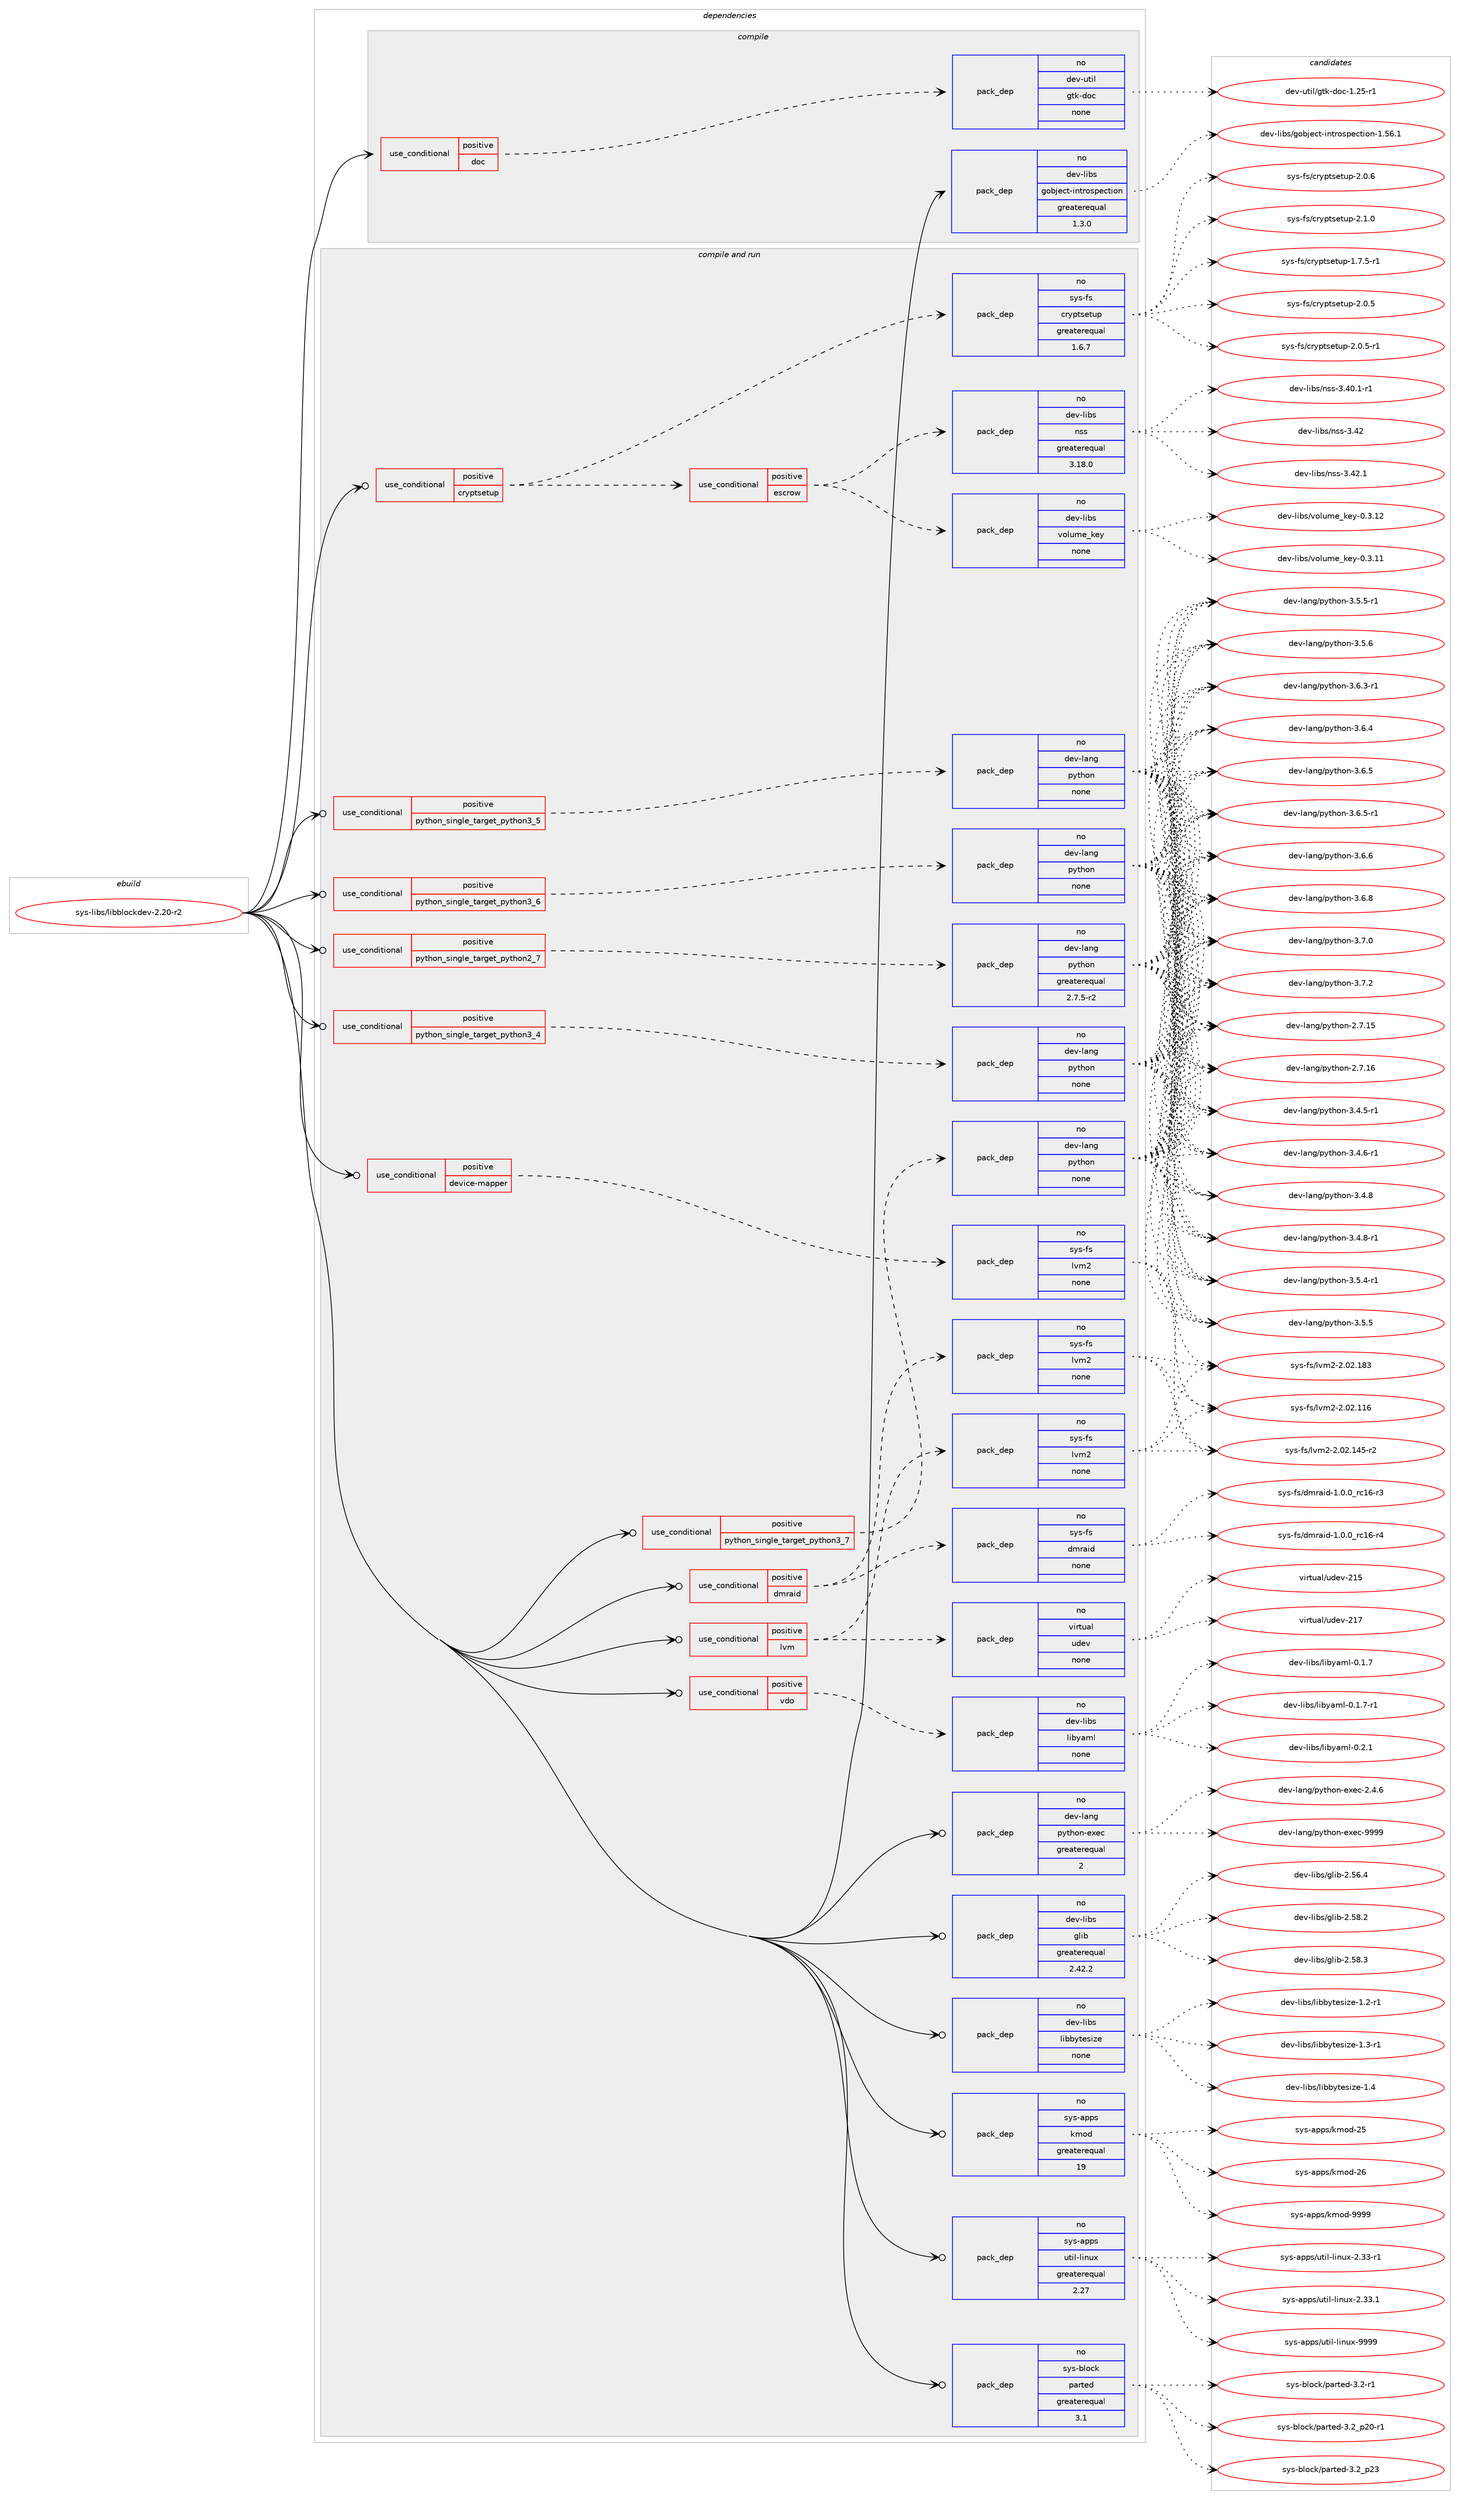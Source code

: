 digraph prolog {

# *************
# Graph options
# *************

newrank=true;
concentrate=true;
compound=true;
graph [rankdir=LR,fontname=Helvetica,fontsize=10,ranksep=1.5];#, ranksep=2.5, nodesep=0.2];
edge  [arrowhead=vee];
node  [fontname=Helvetica,fontsize=10];

# **********
# The ebuild
# **********

subgraph cluster_leftcol {
color=gray;
rank=same;
label=<<i>ebuild</i>>;
id [label="sys-libs/libblockdev-2.20-r2", color=red, width=4, href="../sys-libs/libblockdev-2.20-r2.svg"];
}

# ****************
# The dependencies
# ****************

subgraph cluster_midcol {
color=gray;
label=<<i>dependencies</i>>;
subgraph cluster_compile {
fillcolor="#eeeeee";
style=filled;
label=<<i>compile</i>>;
subgraph cond461824 {
dependency1737819 [label=<<TABLE BORDER="0" CELLBORDER="1" CELLSPACING="0" CELLPADDING="4"><TR><TD ROWSPAN="3" CELLPADDING="10">use_conditional</TD></TR><TR><TD>positive</TD></TR><TR><TD>doc</TD></TR></TABLE>>, shape=none, color=red];
subgraph pack1247381 {
dependency1737820 [label=<<TABLE BORDER="0" CELLBORDER="1" CELLSPACING="0" CELLPADDING="4" WIDTH="220"><TR><TD ROWSPAN="6" CELLPADDING="30">pack_dep</TD></TR><TR><TD WIDTH="110">no</TD></TR><TR><TD>dev-util</TD></TR><TR><TD>gtk-doc</TD></TR><TR><TD>none</TD></TR><TR><TD></TD></TR></TABLE>>, shape=none, color=blue];
}
dependency1737819:e -> dependency1737820:w [weight=20,style="dashed",arrowhead="vee"];
}
id:e -> dependency1737819:w [weight=20,style="solid",arrowhead="vee"];
subgraph pack1247382 {
dependency1737821 [label=<<TABLE BORDER="0" CELLBORDER="1" CELLSPACING="0" CELLPADDING="4" WIDTH="220"><TR><TD ROWSPAN="6" CELLPADDING="30">pack_dep</TD></TR><TR><TD WIDTH="110">no</TD></TR><TR><TD>dev-libs</TD></TR><TR><TD>gobject-introspection</TD></TR><TR><TD>greaterequal</TD></TR><TR><TD>1.3.0</TD></TR></TABLE>>, shape=none, color=blue];
}
id:e -> dependency1737821:w [weight=20,style="solid",arrowhead="vee"];
}
subgraph cluster_compileandrun {
fillcolor="#eeeeee";
style=filled;
label=<<i>compile and run</i>>;
subgraph cond461825 {
dependency1737822 [label=<<TABLE BORDER="0" CELLBORDER="1" CELLSPACING="0" CELLPADDING="4"><TR><TD ROWSPAN="3" CELLPADDING="10">use_conditional</TD></TR><TR><TD>positive</TD></TR><TR><TD>cryptsetup</TD></TR></TABLE>>, shape=none, color=red];
subgraph cond461826 {
dependency1737823 [label=<<TABLE BORDER="0" CELLBORDER="1" CELLSPACING="0" CELLPADDING="4"><TR><TD ROWSPAN="3" CELLPADDING="10">use_conditional</TD></TR><TR><TD>positive</TD></TR><TR><TD>escrow</TD></TR></TABLE>>, shape=none, color=red];
subgraph pack1247383 {
dependency1737824 [label=<<TABLE BORDER="0" CELLBORDER="1" CELLSPACING="0" CELLPADDING="4" WIDTH="220"><TR><TD ROWSPAN="6" CELLPADDING="30">pack_dep</TD></TR><TR><TD WIDTH="110">no</TD></TR><TR><TD>dev-libs</TD></TR><TR><TD>nss</TD></TR><TR><TD>greaterequal</TD></TR><TR><TD>3.18.0</TD></TR></TABLE>>, shape=none, color=blue];
}
dependency1737823:e -> dependency1737824:w [weight=20,style="dashed",arrowhead="vee"];
subgraph pack1247384 {
dependency1737825 [label=<<TABLE BORDER="0" CELLBORDER="1" CELLSPACING="0" CELLPADDING="4" WIDTH="220"><TR><TD ROWSPAN="6" CELLPADDING="30">pack_dep</TD></TR><TR><TD WIDTH="110">no</TD></TR><TR><TD>dev-libs</TD></TR><TR><TD>volume_key</TD></TR><TR><TD>none</TD></TR><TR><TD></TD></TR></TABLE>>, shape=none, color=blue];
}
dependency1737823:e -> dependency1737825:w [weight=20,style="dashed",arrowhead="vee"];
}
dependency1737822:e -> dependency1737823:w [weight=20,style="dashed",arrowhead="vee"];
subgraph pack1247385 {
dependency1737826 [label=<<TABLE BORDER="0" CELLBORDER="1" CELLSPACING="0" CELLPADDING="4" WIDTH="220"><TR><TD ROWSPAN="6" CELLPADDING="30">pack_dep</TD></TR><TR><TD WIDTH="110">no</TD></TR><TR><TD>sys-fs</TD></TR><TR><TD>cryptsetup</TD></TR><TR><TD>greaterequal</TD></TR><TR><TD>1.6.7</TD></TR></TABLE>>, shape=none, color=blue];
}
dependency1737822:e -> dependency1737826:w [weight=20,style="dashed",arrowhead="vee"];
}
id:e -> dependency1737822:w [weight=20,style="solid",arrowhead="odotvee"];
subgraph cond461827 {
dependency1737827 [label=<<TABLE BORDER="0" CELLBORDER="1" CELLSPACING="0" CELLPADDING="4"><TR><TD ROWSPAN="3" CELLPADDING="10">use_conditional</TD></TR><TR><TD>positive</TD></TR><TR><TD>device-mapper</TD></TR></TABLE>>, shape=none, color=red];
subgraph pack1247386 {
dependency1737828 [label=<<TABLE BORDER="0" CELLBORDER="1" CELLSPACING="0" CELLPADDING="4" WIDTH="220"><TR><TD ROWSPAN="6" CELLPADDING="30">pack_dep</TD></TR><TR><TD WIDTH="110">no</TD></TR><TR><TD>sys-fs</TD></TR><TR><TD>lvm2</TD></TR><TR><TD>none</TD></TR><TR><TD></TD></TR></TABLE>>, shape=none, color=blue];
}
dependency1737827:e -> dependency1737828:w [weight=20,style="dashed",arrowhead="vee"];
}
id:e -> dependency1737827:w [weight=20,style="solid",arrowhead="odotvee"];
subgraph cond461828 {
dependency1737829 [label=<<TABLE BORDER="0" CELLBORDER="1" CELLSPACING="0" CELLPADDING="4"><TR><TD ROWSPAN="3" CELLPADDING="10">use_conditional</TD></TR><TR><TD>positive</TD></TR><TR><TD>dmraid</TD></TR></TABLE>>, shape=none, color=red];
subgraph pack1247387 {
dependency1737830 [label=<<TABLE BORDER="0" CELLBORDER="1" CELLSPACING="0" CELLPADDING="4" WIDTH="220"><TR><TD ROWSPAN="6" CELLPADDING="30">pack_dep</TD></TR><TR><TD WIDTH="110">no</TD></TR><TR><TD>sys-fs</TD></TR><TR><TD>dmraid</TD></TR><TR><TD>none</TD></TR><TR><TD></TD></TR></TABLE>>, shape=none, color=blue];
}
dependency1737829:e -> dependency1737830:w [weight=20,style="dashed",arrowhead="vee"];
subgraph pack1247388 {
dependency1737831 [label=<<TABLE BORDER="0" CELLBORDER="1" CELLSPACING="0" CELLPADDING="4" WIDTH="220"><TR><TD ROWSPAN="6" CELLPADDING="30">pack_dep</TD></TR><TR><TD WIDTH="110">no</TD></TR><TR><TD>sys-fs</TD></TR><TR><TD>lvm2</TD></TR><TR><TD>none</TD></TR><TR><TD></TD></TR></TABLE>>, shape=none, color=blue];
}
dependency1737829:e -> dependency1737831:w [weight=20,style="dashed",arrowhead="vee"];
}
id:e -> dependency1737829:w [weight=20,style="solid",arrowhead="odotvee"];
subgraph cond461829 {
dependency1737832 [label=<<TABLE BORDER="0" CELLBORDER="1" CELLSPACING="0" CELLPADDING="4"><TR><TD ROWSPAN="3" CELLPADDING="10">use_conditional</TD></TR><TR><TD>positive</TD></TR><TR><TD>lvm</TD></TR></TABLE>>, shape=none, color=red];
subgraph pack1247389 {
dependency1737833 [label=<<TABLE BORDER="0" CELLBORDER="1" CELLSPACING="0" CELLPADDING="4" WIDTH="220"><TR><TD ROWSPAN="6" CELLPADDING="30">pack_dep</TD></TR><TR><TD WIDTH="110">no</TD></TR><TR><TD>sys-fs</TD></TR><TR><TD>lvm2</TD></TR><TR><TD>none</TD></TR><TR><TD></TD></TR></TABLE>>, shape=none, color=blue];
}
dependency1737832:e -> dependency1737833:w [weight=20,style="dashed",arrowhead="vee"];
subgraph pack1247390 {
dependency1737834 [label=<<TABLE BORDER="0" CELLBORDER="1" CELLSPACING="0" CELLPADDING="4" WIDTH="220"><TR><TD ROWSPAN="6" CELLPADDING="30">pack_dep</TD></TR><TR><TD WIDTH="110">no</TD></TR><TR><TD>virtual</TD></TR><TR><TD>udev</TD></TR><TR><TD>none</TD></TR><TR><TD></TD></TR></TABLE>>, shape=none, color=blue];
}
dependency1737832:e -> dependency1737834:w [weight=20,style="dashed",arrowhead="vee"];
}
id:e -> dependency1737832:w [weight=20,style="solid",arrowhead="odotvee"];
subgraph cond461830 {
dependency1737835 [label=<<TABLE BORDER="0" CELLBORDER="1" CELLSPACING="0" CELLPADDING="4"><TR><TD ROWSPAN="3" CELLPADDING="10">use_conditional</TD></TR><TR><TD>positive</TD></TR><TR><TD>python_single_target_python2_7</TD></TR></TABLE>>, shape=none, color=red];
subgraph pack1247391 {
dependency1737836 [label=<<TABLE BORDER="0" CELLBORDER="1" CELLSPACING="0" CELLPADDING="4" WIDTH="220"><TR><TD ROWSPAN="6" CELLPADDING="30">pack_dep</TD></TR><TR><TD WIDTH="110">no</TD></TR><TR><TD>dev-lang</TD></TR><TR><TD>python</TD></TR><TR><TD>greaterequal</TD></TR><TR><TD>2.7.5-r2</TD></TR></TABLE>>, shape=none, color=blue];
}
dependency1737835:e -> dependency1737836:w [weight=20,style="dashed",arrowhead="vee"];
}
id:e -> dependency1737835:w [weight=20,style="solid",arrowhead="odotvee"];
subgraph cond461831 {
dependency1737837 [label=<<TABLE BORDER="0" CELLBORDER="1" CELLSPACING="0" CELLPADDING="4"><TR><TD ROWSPAN="3" CELLPADDING="10">use_conditional</TD></TR><TR><TD>positive</TD></TR><TR><TD>python_single_target_python3_4</TD></TR></TABLE>>, shape=none, color=red];
subgraph pack1247392 {
dependency1737838 [label=<<TABLE BORDER="0" CELLBORDER="1" CELLSPACING="0" CELLPADDING="4" WIDTH="220"><TR><TD ROWSPAN="6" CELLPADDING="30">pack_dep</TD></TR><TR><TD WIDTH="110">no</TD></TR><TR><TD>dev-lang</TD></TR><TR><TD>python</TD></TR><TR><TD>none</TD></TR><TR><TD></TD></TR></TABLE>>, shape=none, color=blue];
}
dependency1737837:e -> dependency1737838:w [weight=20,style="dashed",arrowhead="vee"];
}
id:e -> dependency1737837:w [weight=20,style="solid",arrowhead="odotvee"];
subgraph cond461832 {
dependency1737839 [label=<<TABLE BORDER="0" CELLBORDER="1" CELLSPACING="0" CELLPADDING="4"><TR><TD ROWSPAN="3" CELLPADDING="10">use_conditional</TD></TR><TR><TD>positive</TD></TR><TR><TD>python_single_target_python3_5</TD></TR></TABLE>>, shape=none, color=red];
subgraph pack1247393 {
dependency1737840 [label=<<TABLE BORDER="0" CELLBORDER="1" CELLSPACING="0" CELLPADDING="4" WIDTH="220"><TR><TD ROWSPAN="6" CELLPADDING="30">pack_dep</TD></TR><TR><TD WIDTH="110">no</TD></TR><TR><TD>dev-lang</TD></TR><TR><TD>python</TD></TR><TR><TD>none</TD></TR><TR><TD></TD></TR></TABLE>>, shape=none, color=blue];
}
dependency1737839:e -> dependency1737840:w [weight=20,style="dashed",arrowhead="vee"];
}
id:e -> dependency1737839:w [weight=20,style="solid",arrowhead="odotvee"];
subgraph cond461833 {
dependency1737841 [label=<<TABLE BORDER="0" CELLBORDER="1" CELLSPACING="0" CELLPADDING="4"><TR><TD ROWSPAN="3" CELLPADDING="10">use_conditional</TD></TR><TR><TD>positive</TD></TR><TR><TD>python_single_target_python3_6</TD></TR></TABLE>>, shape=none, color=red];
subgraph pack1247394 {
dependency1737842 [label=<<TABLE BORDER="0" CELLBORDER="1" CELLSPACING="0" CELLPADDING="4" WIDTH="220"><TR><TD ROWSPAN="6" CELLPADDING="30">pack_dep</TD></TR><TR><TD WIDTH="110">no</TD></TR><TR><TD>dev-lang</TD></TR><TR><TD>python</TD></TR><TR><TD>none</TD></TR><TR><TD></TD></TR></TABLE>>, shape=none, color=blue];
}
dependency1737841:e -> dependency1737842:w [weight=20,style="dashed",arrowhead="vee"];
}
id:e -> dependency1737841:w [weight=20,style="solid",arrowhead="odotvee"];
subgraph cond461834 {
dependency1737843 [label=<<TABLE BORDER="0" CELLBORDER="1" CELLSPACING="0" CELLPADDING="4"><TR><TD ROWSPAN="3" CELLPADDING="10">use_conditional</TD></TR><TR><TD>positive</TD></TR><TR><TD>python_single_target_python3_7</TD></TR></TABLE>>, shape=none, color=red];
subgraph pack1247395 {
dependency1737844 [label=<<TABLE BORDER="0" CELLBORDER="1" CELLSPACING="0" CELLPADDING="4" WIDTH="220"><TR><TD ROWSPAN="6" CELLPADDING="30">pack_dep</TD></TR><TR><TD WIDTH="110">no</TD></TR><TR><TD>dev-lang</TD></TR><TR><TD>python</TD></TR><TR><TD>none</TD></TR><TR><TD></TD></TR></TABLE>>, shape=none, color=blue];
}
dependency1737843:e -> dependency1737844:w [weight=20,style="dashed",arrowhead="vee"];
}
id:e -> dependency1737843:w [weight=20,style="solid",arrowhead="odotvee"];
subgraph cond461835 {
dependency1737845 [label=<<TABLE BORDER="0" CELLBORDER="1" CELLSPACING="0" CELLPADDING="4"><TR><TD ROWSPAN="3" CELLPADDING="10">use_conditional</TD></TR><TR><TD>positive</TD></TR><TR><TD>vdo</TD></TR></TABLE>>, shape=none, color=red];
subgraph pack1247396 {
dependency1737846 [label=<<TABLE BORDER="0" CELLBORDER="1" CELLSPACING="0" CELLPADDING="4" WIDTH="220"><TR><TD ROWSPAN="6" CELLPADDING="30">pack_dep</TD></TR><TR><TD WIDTH="110">no</TD></TR><TR><TD>dev-libs</TD></TR><TR><TD>libyaml</TD></TR><TR><TD>none</TD></TR><TR><TD></TD></TR></TABLE>>, shape=none, color=blue];
}
dependency1737845:e -> dependency1737846:w [weight=20,style="dashed",arrowhead="vee"];
}
id:e -> dependency1737845:w [weight=20,style="solid",arrowhead="odotvee"];
subgraph pack1247397 {
dependency1737847 [label=<<TABLE BORDER="0" CELLBORDER="1" CELLSPACING="0" CELLPADDING="4" WIDTH="220"><TR><TD ROWSPAN="6" CELLPADDING="30">pack_dep</TD></TR><TR><TD WIDTH="110">no</TD></TR><TR><TD>dev-lang</TD></TR><TR><TD>python-exec</TD></TR><TR><TD>greaterequal</TD></TR><TR><TD>2</TD></TR></TABLE>>, shape=none, color=blue];
}
id:e -> dependency1737847:w [weight=20,style="solid",arrowhead="odotvee"];
subgraph pack1247398 {
dependency1737848 [label=<<TABLE BORDER="0" CELLBORDER="1" CELLSPACING="0" CELLPADDING="4" WIDTH="220"><TR><TD ROWSPAN="6" CELLPADDING="30">pack_dep</TD></TR><TR><TD WIDTH="110">no</TD></TR><TR><TD>dev-libs</TD></TR><TR><TD>glib</TD></TR><TR><TD>greaterequal</TD></TR><TR><TD>2.42.2</TD></TR></TABLE>>, shape=none, color=blue];
}
id:e -> dependency1737848:w [weight=20,style="solid",arrowhead="odotvee"];
subgraph pack1247399 {
dependency1737849 [label=<<TABLE BORDER="0" CELLBORDER="1" CELLSPACING="0" CELLPADDING="4" WIDTH="220"><TR><TD ROWSPAN="6" CELLPADDING="30">pack_dep</TD></TR><TR><TD WIDTH="110">no</TD></TR><TR><TD>dev-libs</TD></TR><TR><TD>libbytesize</TD></TR><TR><TD>none</TD></TR><TR><TD></TD></TR></TABLE>>, shape=none, color=blue];
}
id:e -> dependency1737849:w [weight=20,style="solid",arrowhead="odotvee"];
subgraph pack1247400 {
dependency1737850 [label=<<TABLE BORDER="0" CELLBORDER="1" CELLSPACING="0" CELLPADDING="4" WIDTH="220"><TR><TD ROWSPAN="6" CELLPADDING="30">pack_dep</TD></TR><TR><TD WIDTH="110">no</TD></TR><TR><TD>sys-apps</TD></TR><TR><TD>kmod</TD></TR><TR><TD>greaterequal</TD></TR><TR><TD>19</TD></TR></TABLE>>, shape=none, color=blue];
}
id:e -> dependency1737850:w [weight=20,style="solid",arrowhead="odotvee"];
subgraph pack1247401 {
dependency1737851 [label=<<TABLE BORDER="0" CELLBORDER="1" CELLSPACING="0" CELLPADDING="4" WIDTH="220"><TR><TD ROWSPAN="6" CELLPADDING="30">pack_dep</TD></TR><TR><TD WIDTH="110">no</TD></TR><TR><TD>sys-apps</TD></TR><TR><TD>util-linux</TD></TR><TR><TD>greaterequal</TD></TR><TR><TD>2.27</TD></TR></TABLE>>, shape=none, color=blue];
}
id:e -> dependency1737851:w [weight=20,style="solid",arrowhead="odotvee"];
subgraph pack1247402 {
dependency1737852 [label=<<TABLE BORDER="0" CELLBORDER="1" CELLSPACING="0" CELLPADDING="4" WIDTH="220"><TR><TD ROWSPAN="6" CELLPADDING="30">pack_dep</TD></TR><TR><TD WIDTH="110">no</TD></TR><TR><TD>sys-block</TD></TR><TR><TD>parted</TD></TR><TR><TD>greaterequal</TD></TR><TR><TD>3.1</TD></TR></TABLE>>, shape=none, color=blue];
}
id:e -> dependency1737852:w [weight=20,style="solid",arrowhead="odotvee"];
}
subgraph cluster_run {
fillcolor="#eeeeee";
style=filled;
label=<<i>run</i>>;
}
}

# **************
# The candidates
# **************

subgraph cluster_choices {
rank=same;
color=gray;
label=<<i>candidates</i>>;

subgraph choice1247381 {
color=black;
nodesep=1;
choice1001011184511711610510847103116107451001119945494650534511449 [label="dev-util/gtk-doc-1.25-r1", color=red, width=4,href="../dev-util/gtk-doc-1.25-r1.svg"];
dependency1737820:e -> choice1001011184511711610510847103116107451001119945494650534511449:w [style=dotted,weight="100"];
}
subgraph choice1247382 {
color=black;
nodesep=1;
choice1001011184510810598115471031119810610199116451051101161141111151121019911610511111045494653544649 [label="dev-libs/gobject-introspection-1.56.1", color=red, width=4,href="../dev-libs/gobject-introspection-1.56.1.svg"];
dependency1737821:e -> choice1001011184510810598115471031119810610199116451051101161141111151121019911610511111045494653544649:w [style=dotted,weight="100"];
}
subgraph choice1247383 {
color=black;
nodesep=1;
choice100101118451081059811547110115115455146524846494511449 [label="dev-libs/nss-3.40.1-r1", color=red, width=4,href="../dev-libs/nss-3.40.1-r1.svg"];
choice1001011184510810598115471101151154551465250 [label="dev-libs/nss-3.42", color=red, width=4,href="../dev-libs/nss-3.42.svg"];
choice10010111845108105981154711011511545514652504649 [label="dev-libs/nss-3.42.1", color=red, width=4,href="../dev-libs/nss-3.42.1.svg"];
dependency1737824:e -> choice100101118451081059811547110115115455146524846494511449:w [style=dotted,weight="100"];
dependency1737824:e -> choice1001011184510810598115471101151154551465250:w [style=dotted,weight="100"];
dependency1737824:e -> choice10010111845108105981154711011511545514652504649:w [style=dotted,weight="100"];
}
subgraph choice1247384 {
color=black;
nodesep=1;
choice1001011184510810598115471181111081171091019510710112145484651464949 [label="dev-libs/volume_key-0.3.11", color=red, width=4,href="../dev-libs/volume_key-0.3.11.svg"];
choice1001011184510810598115471181111081171091019510710112145484651464950 [label="dev-libs/volume_key-0.3.12", color=red, width=4,href="../dev-libs/volume_key-0.3.12.svg"];
dependency1737825:e -> choice1001011184510810598115471181111081171091019510710112145484651464949:w [style=dotted,weight="100"];
dependency1737825:e -> choice1001011184510810598115471181111081171091019510710112145484651464950:w [style=dotted,weight="100"];
}
subgraph choice1247385 {
color=black;
nodesep=1;
choice1151211154510211547991141211121161151011161171124549465546534511449 [label="sys-fs/cryptsetup-1.7.5-r1", color=red, width=4,href="../sys-fs/cryptsetup-1.7.5-r1.svg"];
choice115121115451021154799114121112116115101116117112455046484653 [label="sys-fs/cryptsetup-2.0.5", color=red, width=4,href="../sys-fs/cryptsetup-2.0.5.svg"];
choice1151211154510211547991141211121161151011161171124550464846534511449 [label="sys-fs/cryptsetup-2.0.5-r1", color=red, width=4,href="../sys-fs/cryptsetup-2.0.5-r1.svg"];
choice115121115451021154799114121112116115101116117112455046484654 [label="sys-fs/cryptsetup-2.0.6", color=red, width=4,href="../sys-fs/cryptsetup-2.0.6.svg"];
choice115121115451021154799114121112116115101116117112455046494648 [label="sys-fs/cryptsetup-2.1.0", color=red, width=4,href="../sys-fs/cryptsetup-2.1.0.svg"];
dependency1737826:e -> choice1151211154510211547991141211121161151011161171124549465546534511449:w [style=dotted,weight="100"];
dependency1737826:e -> choice115121115451021154799114121112116115101116117112455046484653:w [style=dotted,weight="100"];
dependency1737826:e -> choice1151211154510211547991141211121161151011161171124550464846534511449:w [style=dotted,weight="100"];
dependency1737826:e -> choice115121115451021154799114121112116115101116117112455046484654:w [style=dotted,weight="100"];
dependency1737826:e -> choice115121115451021154799114121112116115101116117112455046494648:w [style=dotted,weight="100"];
}
subgraph choice1247386 {
color=black;
nodesep=1;
choice115121115451021154710811810950455046485046494954 [label="sys-fs/lvm2-2.02.116", color=red, width=4,href="../sys-fs/lvm2-2.02.116.svg"];
choice1151211154510211547108118109504550464850464952534511450 [label="sys-fs/lvm2-2.02.145-r2", color=red, width=4,href="../sys-fs/lvm2-2.02.145-r2.svg"];
choice115121115451021154710811810950455046485046495651 [label="sys-fs/lvm2-2.02.183", color=red, width=4,href="../sys-fs/lvm2-2.02.183.svg"];
dependency1737828:e -> choice115121115451021154710811810950455046485046494954:w [style=dotted,weight="100"];
dependency1737828:e -> choice1151211154510211547108118109504550464850464952534511450:w [style=dotted,weight="100"];
dependency1737828:e -> choice115121115451021154710811810950455046485046495651:w [style=dotted,weight="100"];
}
subgraph choice1247387 {
color=black;
nodesep=1;
choice115121115451021154710010911497105100454946484648951149949544511451 [label="sys-fs/dmraid-1.0.0_rc16-r3", color=red, width=4,href="../sys-fs/dmraid-1.0.0_rc16-r3.svg"];
choice115121115451021154710010911497105100454946484648951149949544511452 [label="sys-fs/dmraid-1.0.0_rc16-r4", color=red, width=4,href="../sys-fs/dmraid-1.0.0_rc16-r4.svg"];
dependency1737830:e -> choice115121115451021154710010911497105100454946484648951149949544511451:w [style=dotted,weight="100"];
dependency1737830:e -> choice115121115451021154710010911497105100454946484648951149949544511452:w [style=dotted,weight="100"];
}
subgraph choice1247388 {
color=black;
nodesep=1;
choice115121115451021154710811810950455046485046494954 [label="sys-fs/lvm2-2.02.116", color=red, width=4,href="../sys-fs/lvm2-2.02.116.svg"];
choice1151211154510211547108118109504550464850464952534511450 [label="sys-fs/lvm2-2.02.145-r2", color=red, width=4,href="../sys-fs/lvm2-2.02.145-r2.svg"];
choice115121115451021154710811810950455046485046495651 [label="sys-fs/lvm2-2.02.183", color=red, width=4,href="../sys-fs/lvm2-2.02.183.svg"];
dependency1737831:e -> choice115121115451021154710811810950455046485046494954:w [style=dotted,weight="100"];
dependency1737831:e -> choice1151211154510211547108118109504550464850464952534511450:w [style=dotted,weight="100"];
dependency1737831:e -> choice115121115451021154710811810950455046485046495651:w [style=dotted,weight="100"];
}
subgraph choice1247389 {
color=black;
nodesep=1;
choice115121115451021154710811810950455046485046494954 [label="sys-fs/lvm2-2.02.116", color=red, width=4,href="../sys-fs/lvm2-2.02.116.svg"];
choice1151211154510211547108118109504550464850464952534511450 [label="sys-fs/lvm2-2.02.145-r2", color=red, width=4,href="../sys-fs/lvm2-2.02.145-r2.svg"];
choice115121115451021154710811810950455046485046495651 [label="sys-fs/lvm2-2.02.183", color=red, width=4,href="../sys-fs/lvm2-2.02.183.svg"];
dependency1737833:e -> choice115121115451021154710811810950455046485046494954:w [style=dotted,weight="100"];
dependency1737833:e -> choice1151211154510211547108118109504550464850464952534511450:w [style=dotted,weight="100"];
dependency1737833:e -> choice115121115451021154710811810950455046485046495651:w [style=dotted,weight="100"];
}
subgraph choice1247390 {
color=black;
nodesep=1;
choice118105114116117971084711710010111845504953 [label="virtual/udev-215", color=red, width=4,href="../virtual/udev-215.svg"];
choice118105114116117971084711710010111845504955 [label="virtual/udev-217", color=red, width=4,href="../virtual/udev-217.svg"];
dependency1737834:e -> choice118105114116117971084711710010111845504953:w [style=dotted,weight="100"];
dependency1737834:e -> choice118105114116117971084711710010111845504955:w [style=dotted,weight="100"];
}
subgraph choice1247391 {
color=black;
nodesep=1;
choice10010111845108971101034711212111610411111045504655464953 [label="dev-lang/python-2.7.15", color=red, width=4,href="../dev-lang/python-2.7.15.svg"];
choice10010111845108971101034711212111610411111045504655464954 [label="dev-lang/python-2.7.16", color=red, width=4,href="../dev-lang/python-2.7.16.svg"];
choice1001011184510897110103471121211161041111104551465246534511449 [label="dev-lang/python-3.4.5-r1", color=red, width=4,href="../dev-lang/python-3.4.5-r1.svg"];
choice1001011184510897110103471121211161041111104551465246544511449 [label="dev-lang/python-3.4.6-r1", color=red, width=4,href="../dev-lang/python-3.4.6-r1.svg"];
choice100101118451089711010347112121116104111110455146524656 [label="dev-lang/python-3.4.8", color=red, width=4,href="../dev-lang/python-3.4.8.svg"];
choice1001011184510897110103471121211161041111104551465246564511449 [label="dev-lang/python-3.4.8-r1", color=red, width=4,href="../dev-lang/python-3.4.8-r1.svg"];
choice1001011184510897110103471121211161041111104551465346524511449 [label="dev-lang/python-3.5.4-r1", color=red, width=4,href="../dev-lang/python-3.5.4-r1.svg"];
choice100101118451089711010347112121116104111110455146534653 [label="dev-lang/python-3.5.5", color=red, width=4,href="../dev-lang/python-3.5.5.svg"];
choice1001011184510897110103471121211161041111104551465346534511449 [label="dev-lang/python-3.5.5-r1", color=red, width=4,href="../dev-lang/python-3.5.5-r1.svg"];
choice100101118451089711010347112121116104111110455146534654 [label="dev-lang/python-3.5.6", color=red, width=4,href="../dev-lang/python-3.5.6.svg"];
choice1001011184510897110103471121211161041111104551465446514511449 [label="dev-lang/python-3.6.3-r1", color=red, width=4,href="../dev-lang/python-3.6.3-r1.svg"];
choice100101118451089711010347112121116104111110455146544652 [label="dev-lang/python-3.6.4", color=red, width=4,href="../dev-lang/python-3.6.4.svg"];
choice100101118451089711010347112121116104111110455146544653 [label="dev-lang/python-3.6.5", color=red, width=4,href="../dev-lang/python-3.6.5.svg"];
choice1001011184510897110103471121211161041111104551465446534511449 [label="dev-lang/python-3.6.5-r1", color=red, width=4,href="../dev-lang/python-3.6.5-r1.svg"];
choice100101118451089711010347112121116104111110455146544654 [label="dev-lang/python-3.6.6", color=red, width=4,href="../dev-lang/python-3.6.6.svg"];
choice100101118451089711010347112121116104111110455146544656 [label="dev-lang/python-3.6.8", color=red, width=4,href="../dev-lang/python-3.6.8.svg"];
choice100101118451089711010347112121116104111110455146554648 [label="dev-lang/python-3.7.0", color=red, width=4,href="../dev-lang/python-3.7.0.svg"];
choice100101118451089711010347112121116104111110455146554650 [label="dev-lang/python-3.7.2", color=red, width=4,href="../dev-lang/python-3.7.2.svg"];
dependency1737836:e -> choice10010111845108971101034711212111610411111045504655464953:w [style=dotted,weight="100"];
dependency1737836:e -> choice10010111845108971101034711212111610411111045504655464954:w [style=dotted,weight="100"];
dependency1737836:e -> choice1001011184510897110103471121211161041111104551465246534511449:w [style=dotted,weight="100"];
dependency1737836:e -> choice1001011184510897110103471121211161041111104551465246544511449:w [style=dotted,weight="100"];
dependency1737836:e -> choice100101118451089711010347112121116104111110455146524656:w [style=dotted,weight="100"];
dependency1737836:e -> choice1001011184510897110103471121211161041111104551465246564511449:w [style=dotted,weight="100"];
dependency1737836:e -> choice1001011184510897110103471121211161041111104551465346524511449:w [style=dotted,weight="100"];
dependency1737836:e -> choice100101118451089711010347112121116104111110455146534653:w [style=dotted,weight="100"];
dependency1737836:e -> choice1001011184510897110103471121211161041111104551465346534511449:w [style=dotted,weight="100"];
dependency1737836:e -> choice100101118451089711010347112121116104111110455146534654:w [style=dotted,weight="100"];
dependency1737836:e -> choice1001011184510897110103471121211161041111104551465446514511449:w [style=dotted,weight="100"];
dependency1737836:e -> choice100101118451089711010347112121116104111110455146544652:w [style=dotted,weight="100"];
dependency1737836:e -> choice100101118451089711010347112121116104111110455146544653:w [style=dotted,weight="100"];
dependency1737836:e -> choice1001011184510897110103471121211161041111104551465446534511449:w [style=dotted,weight="100"];
dependency1737836:e -> choice100101118451089711010347112121116104111110455146544654:w [style=dotted,weight="100"];
dependency1737836:e -> choice100101118451089711010347112121116104111110455146544656:w [style=dotted,weight="100"];
dependency1737836:e -> choice100101118451089711010347112121116104111110455146554648:w [style=dotted,weight="100"];
dependency1737836:e -> choice100101118451089711010347112121116104111110455146554650:w [style=dotted,weight="100"];
}
subgraph choice1247392 {
color=black;
nodesep=1;
choice10010111845108971101034711212111610411111045504655464953 [label="dev-lang/python-2.7.15", color=red, width=4,href="../dev-lang/python-2.7.15.svg"];
choice10010111845108971101034711212111610411111045504655464954 [label="dev-lang/python-2.7.16", color=red, width=4,href="../dev-lang/python-2.7.16.svg"];
choice1001011184510897110103471121211161041111104551465246534511449 [label="dev-lang/python-3.4.5-r1", color=red, width=4,href="../dev-lang/python-3.4.5-r1.svg"];
choice1001011184510897110103471121211161041111104551465246544511449 [label="dev-lang/python-3.4.6-r1", color=red, width=4,href="../dev-lang/python-3.4.6-r1.svg"];
choice100101118451089711010347112121116104111110455146524656 [label="dev-lang/python-3.4.8", color=red, width=4,href="../dev-lang/python-3.4.8.svg"];
choice1001011184510897110103471121211161041111104551465246564511449 [label="dev-lang/python-3.4.8-r1", color=red, width=4,href="../dev-lang/python-3.4.8-r1.svg"];
choice1001011184510897110103471121211161041111104551465346524511449 [label="dev-lang/python-3.5.4-r1", color=red, width=4,href="../dev-lang/python-3.5.4-r1.svg"];
choice100101118451089711010347112121116104111110455146534653 [label="dev-lang/python-3.5.5", color=red, width=4,href="../dev-lang/python-3.5.5.svg"];
choice1001011184510897110103471121211161041111104551465346534511449 [label="dev-lang/python-3.5.5-r1", color=red, width=4,href="../dev-lang/python-3.5.5-r1.svg"];
choice100101118451089711010347112121116104111110455146534654 [label="dev-lang/python-3.5.6", color=red, width=4,href="../dev-lang/python-3.5.6.svg"];
choice1001011184510897110103471121211161041111104551465446514511449 [label="dev-lang/python-3.6.3-r1", color=red, width=4,href="../dev-lang/python-3.6.3-r1.svg"];
choice100101118451089711010347112121116104111110455146544652 [label="dev-lang/python-3.6.4", color=red, width=4,href="../dev-lang/python-3.6.4.svg"];
choice100101118451089711010347112121116104111110455146544653 [label="dev-lang/python-3.6.5", color=red, width=4,href="../dev-lang/python-3.6.5.svg"];
choice1001011184510897110103471121211161041111104551465446534511449 [label="dev-lang/python-3.6.5-r1", color=red, width=4,href="../dev-lang/python-3.6.5-r1.svg"];
choice100101118451089711010347112121116104111110455146544654 [label="dev-lang/python-3.6.6", color=red, width=4,href="../dev-lang/python-3.6.6.svg"];
choice100101118451089711010347112121116104111110455146544656 [label="dev-lang/python-3.6.8", color=red, width=4,href="../dev-lang/python-3.6.8.svg"];
choice100101118451089711010347112121116104111110455146554648 [label="dev-lang/python-3.7.0", color=red, width=4,href="../dev-lang/python-3.7.0.svg"];
choice100101118451089711010347112121116104111110455146554650 [label="dev-lang/python-3.7.2", color=red, width=4,href="../dev-lang/python-3.7.2.svg"];
dependency1737838:e -> choice10010111845108971101034711212111610411111045504655464953:w [style=dotted,weight="100"];
dependency1737838:e -> choice10010111845108971101034711212111610411111045504655464954:w [style=dotted,weight="100"];
dependency1737838:e -> choice1001011184510897110103471121211161041111104551465246534511449:w [style=dotted,weight="100"];
dependency1737838:e -> choice1001011184510897110103471121211161041111104551465246544511449:w [style=dotted,weight="100"];
dependency1737838:e -> choice100101118451089711010347112121116104111110455146524656:w [style=dotted,weight="100"];
dependency1737838:e -> choice1001011184510897110103471121211161041111104551465246564511449:w [style=dotted,weight="100"];
dependency1737838:e -> choice1001011184510897110103471121211161041111104551465346524511449:w [style=dotted,weight="100"];
dependency1737838:e -> choice100101118451089711010347112121116104111110455146534653:w [style=dotted,weight="100"];
dependency1737838:e -> choice1001011184510897110103471121211161041111104551465346534511449:w [style=dotted,weight="100"];
dependency1737838:e -> choice100101118451089711010347112121116104111110455146534654:w [style=dotted,weight="100"];
dependency1737838:e -> choice1001011184510897110103471121211161041111104551465446514511449:w [style=dotted,weight="100"];
dependency1737838:e -> choice100101118451089711010347112121116104111110455146544652:w [style=dotted,weight="100"];
dependency1737838:e -> choice100101118451089711010347112121116104111110455146544653:w [style=dotted,weight="100"];
dependency1737838:e -> choice1001011184510897110103471121211161041111104551465446534511449:w [style=dotted,weight="100"];
dependency1737838:e -> choice100101118451089711010347112121116104111110455146544654:w [style=dotted,weight="100"];
dependency1737838:e -> choice100101118451089711010347112121116104111110455146544656:w [style=dotted,weight="100"];
dependency1737838:e -> choice100101118451089711010347112121116104111110455146554648:w [style=dotted,weight="100"];
dependency1737838:e -> choice100101118451089711010347112121116104111110455146554650:w [style=dotted,weight="100"];
}
subgraph choice1247393 {
color=black;
nodesep=1;
choice10010111845108971101034711212111610411111045504655464953 [label="dev-lang/python-2.7.15", color=red, width=4,href="../dev-lang/python-2.7.15.svg"];
choice10010111845108971101034711212111610411111045504655464954 [label="dev-lang/python-2.7.16", color=red, width=4,href="../dev-lang/python-2.7.16.svg"];
choice1001011184510897110103471121211161041111104551465246534511449 [label="dev-lang/python-3.4.5-r1", color=red, width=4,href="../dev-lang/python-3.4.5-r1.svg"];
choice1001011184510897110103471121211161041111104551465246544511449 [label="dev-lang/python-3.4.6-r1", color=red, width=4,href="../dev-lang/python-3.4.6-r1.svg"];
choice100101118451089711010347112121116104111110455146524656 [label="dev-lang/python-3.4.8", color=red, width=4,href="../dev-lang/python-3.4.8.svg"];
choice1001011184510897110103471121211161041111104551465246564511449 [label="dev-lang/python-3.4.8-r1", color=red, width=4,href="../dev-lang/python-3.4.8-r1.svg"];
choice1001011184510897110103471121211161041111104551465346524511449 [label="dev-lang/python-3.5.4-r1", color=red, width=4,href="../dev-lang/python-3.5.4-r1.svg"];
choice100101118451089711010347112121116104111110455146534653 [label="dev-lang/python-3.5.5", color=red, width=4,href="../dev-lang/python-3.5.5.svg"];
choice1001011184510897110103471121211161041111104551465346534511449 [label="dev-lang/python-3.5.5-r1", color=red, width=4,href="../dev-lang/python-3.5.5-r1.svg"];
choice100101118451089711010347112121116104111110455146534654 [label="dev-lang/python-3.5.6", color=red, width=4,href="../dev-lang/python-3.5.6.svg"];
choice1001011184510897110103471121211161041111104551465446514511449 [label="dev-lang/python-3.6.3-r1", color=red, width=4,href="../dev-lang/python-3.6.3-r1.svg"];
choice100101118451089711010347112121116104111110455146544652 [label="dev-lang/python-3.6.4", color=red, width=4,href="../dev-lang/python-3.6.4.svg"];
choice100101118451089711010347112121116104111110455146544653 [label="dev-lang/python-3.6.5", color=red, width=4,href="../dev-lang/python-3.6.5.svg"];
choice1001011184510897110103471121211161041111104551465446534511449 [label="dev-lang/python-3.6.5-r1", color=red, width=4,href="../dev-lang/python-3.6.5-r1.svg"];
choice100101118451089711010347112121116104111110455146544654 [label="dev-lang/python-3.6.6", color=red, width=4,href="../dev-lang/python-3.6.6.svg"];
choice100101118451089711010347112121116104111110455146544656 [label="dev-lang/python-3.6.8", color=red, width=4,href="../dev-lang/python-3.6.8.svg"];
choice100101118451089711010347112121116104111110455146554648 [label="dev-lang/python-3.7.0", color=red, width=4,href="../dev-lang/python-3.7.0.svg"];
choice100101118451089711010347112121116104111110455146554650 [label="dev-lang/python-3.7.2", color=red, width=4,href="../dev-lang/python-3.7.2.svg"];
dependency1737840:e -> choice10010111845108971101034711212111610411111045504655464953:w [style=dotted,weight="100"];
dependency1737840:e -> choice10010111845108971101034711212111610411111045504655464954:w [style=dotted,weight="100"];
dependency1737840:e -> choice1001011184510897110103471121211161041111104551465246534511449:w [style=dotted,weight="100"];
dependency1737840:e -> choice1001011184510897110103471121211161041111104551465246544511449:w [style=dotted,weight="100"];
dependency1737840:e -> choice100101118451089711010347112121116104111110455146524656:w [style=dotted,weight="100"];
dependency1737840:e -> choice1001011184510897110103471121211161041111104551465246564511449:w [style=dotted,weight="100"];
dependency1737840:e -> choice1001011184510897110103471121211161041111104551465346524511449:w [style=dotted,weight="100"];
dependency1737840:e -> choice100101118451089711010347112121116104111110455146534653:w [style=dotted,weight="100"];
dependency1737840:e -> choice1001011184510897110103471121211161041111104551465346534511449:w [style=dotted,weight="100"];
dependency1737840:e -> choice100101118451089711010347112121116104111110455146534654:w [style=dotted,weight="100"];
dependency1737840:e -> choice1001011184510897110103471121211161041111104551465446514511449:w [style=dotted,weight="100"];
dependency1737840:e -> choice100101118451089711010347112121116104111110455146544652:w [style=dotted,weight="100"];
dependency1737840:e -> choice100101118451089711010347112121116104111110455146544653:w [style=dotted,weight="100"];
dependency1737840:e -> choice1001011184510897110103471121211161041111104551465446534511449:w [style=dotted,weight="100"];
dependency1737840:e -> choice100101118451089711010347112121116104111110455146544654:w [style=dotted,weight="100"];
dependency1737840:e -> choice100101118451089711010347112121116104111110455146544656:w [style=dotted,weight="100"];
dependency1737840:e -> choice100101118451089711010347112121116104111110455146554648:w [style=dotted,weight="100"];
dependency1737840:e -> choice100101118451089711010347112121116104111110455146554650:w [style=dotted,weight="100"];
}
subgraph choice1247394 {
color=black;
nodesep=1;
choice10010111845108971101034711212111610411111045504655464953 [label="dev-lang/python-2.7.15", color=red, width=4,href="../dev-lang/python-2.7.15.svg"];
choice10010111845108971101034711212111610411111045504655464954 [label="dev-lang/python-2.7.16", color=red, width=4,href="../dev-lang/python-2.7.16.svg"];
choice1001011184510897110103471121211161041111104551465246534511449 [label="dev-lang/python-3.4.5-r1", color=red, width=4,href="../dev-lang/python-3.4.5-r1.svg"];
choice1001011184510897110103471121211161041111104551465246544511449 [label="dev-lang/python-3.4.6-r1", color=red, width=4,href="../dev-lang/python-3.4.6-r1.svg"];
choice100101118451089711010347112121116104111110455146524656 [label="dev-lang/python-3.4.8", color=red, width=4,href="../dev-lang/python-3.4.8.svg"];
choice1001011184510897110103471121211161041111104551465246564511449 [label="dev-lang/python-3.4.8-r1", color=red, width=4,href="../dev-lang/python-3.4.8-r1.svg"];
choice1001011184510897110103471121211161041111104551465346524511449 [label="dev-lang/python-3.5.4-r1", color=red, width=4,href="../dev-lang/python-3.5.4-r1.svg"];
choice100101118451089711010347112121116104111110455146534653 [label="dev-lang/python-3.5.5", color=red, width=4,href="../dev-lang/python-3.5.5.svg"];
choice1001011184510897110103471121211161041111104551465346534511449 [label="dev-lang/python-3.5.5-r1", color=red, width=4,href="../dev-lang/python-3.5.5-r1.svg"];
choice100101118451089711010347112121116104111110455146534654 [label="dev-lang/python-3.5.6", color=red, width=4,href="../dev-lang/python-3.5.6.svg"];
choice1001011184510897110103471121211161041111104551465446514511449 [label="dev-lang/python-3.6.3-r1", color=red, width=4,href="../dev-lang/python-3.6.3-r1.svg"];
choice100101118451089711010347112121116104111110455146544652 [label="dev-lang/python-3.6.4", color=red, width=4,href="../dev-lang/python-3.6.4.svg"];
choice100101118451089711010347112121116104111110455146544653 [label="dev-lang/python-3.6.5", color=red, width=4,href="../dev-lang/python-3.6.5.svg"];
choice1001011184510897110103471121211161041111104551465446534511449 [label="dev-lang/python-3.6.5-r1", color=red, width=4,href="../dev-lang/python-3.6.5-r1.svg"];
choice100101118451089711010347112121116104111110455146544654 [label="dev-lang/python-3.6.6", color=red, width=4,href="../dev-lang/python-3.6.6.svg"];
choice100101118451089711010347112121116104111110455146544656 [label="dev-lang/python-3.6.8", color=red, width=4,href="../dev-lang/python-3.6.8.svg"];
choice100101118451089711010347112121116104111110455146554648 [label="dev-lang/python-3.7.0", color=red, width=4,href="../dev-lang/python-3.7.0.svg"];
choice100101118451089711010347112121116104111110455146554650 [label="dev-lang/python-3.7.2", color=red, width=4,href="../dev-lang/python-3.7.2.svg"];
dependency1737842:e -> choice10010111845108971101034711212111610411111045504655464953:w [style=dotted,weight="100"];
dependency1737842:e -> choice10010111845108971101034711212111610411111045504655464954:w [style=dotted,weight="100"];
dependency1737842:e -> choice1001011184510897110103471121211161041111104551465246534511449:w [style=dotted,weight="100"];
dependency1737842:e -> choice1001011184510897110103471121211161041111104551465246544511449:w [style=dotted,weight="100"];
dependency1737842:e -> choice100101118451089711010347112121116104111110455146524656:w [style=dotted,weight="100"];
dependency1737842:e -> choice1001011184510897110103471121211161041111104551465246564511449:w [style=dotted,weight="100"];
dependency1737842:e -> choice1001011184510897110103471121211161041111104551465346524511449:w [style=dotted,weight="100"];
dependency1737842:e -> choice100101118451089711010347112121116104111110455146534653:w [style=dotted,weight="100"];
dependency1737842:e -> choice1001011184510897110103471121211161041111104551465346534511449:w [style=dotted,weight="100"];
dependency1737842:e -> choice100101118451089711010347112121116104111110455146534654:w [style=dotted,weight="100"];
dependency1737842:e -> choice1001011184510897110103471121211161041111104551465446514511449:w [style=dotted,weight="100"];
dependency1737842:e -> choice100101118451089711010347112121116104111110455146544652:w [style=dotted,weight="100"];
dependency1737842:e -> choice100101118451089711010347112121116104111110455146544653:w [style=dotted,weight="100"];
dependency1737842:e -> choice1001011184510897110103471121211161041111104551465446534511449:w [style=dotted,weight="100"];
dependency1737842:e -> choice100101118451089711010347112121116104111110455146544654:w [style=dotted,weight="100"];
dependency1737842:e -> choice100101118451089711010347112121116104111110455146544656:w [style=dotted,weight="100"];
dependency1737842:e -> choice100101118451089711010347112121116104111110455146554648:w [style=dotted,weight="100"];
dependency1737842:e -> choice100101118451089711010347112121116104111110455146554650:w [style=dotted,weight="100"];
}
subgraph choice1247395 {
color=black;
nodesep=1;
choice10010111845108971101034711212111610411111045504655464953 [label="dev-lang/python-2.7.15", color=red, width=4,href="../dev-lang/python-2.7.15.svg"];
choice10010111845108971101034711212111610411111045504655464954 [label="dev-lang/python-2.7.16", color=red, width=4,href="../dev-lang/python-2.7.16.svg"];
choice1001011184510897110103471121211161041111104551465246534511449 [label="dev-lang/python-3.4.5-r1", color=red, width=4,href="../dev-lang/python-3.4.5-r1.svg"];
choice1001011184510897110103471121211161041111104551465246544511449 [label="dev-lang/python-3.4.6-r1", color=red, width=4,href="../dev-lang/python-3.4.6-r1.svg"];
choice100101118451089711010347112121116104111110455146524656 [label="dev-lang/python-3.4.8", color=red, width=4,href="../dev-lang/python-3.4.8.svg"];
choice1001011184510897110103471121211161041111104551465246564511449 [label="dev-lang/python-3.4.8-r1", color=red, width=4,href="../dev-lang/python-3.4.8-r1.svg"];
choice1001011184510897110103471121211161041111104551465346524511449 [label="dev-lang/python-3.5.4-r1", color=red, width=4,href="../dev-lang/python-3.5.4-r1.svg"];
choice100101118451089711010347112121116104111110455146534653 [label="dev-lang/python-3.5.5", color=red, width=4,href="../dev-lang/python-3.5.5.svg"];
choice1001011184510897110103471121211161041111104551465346534511449 [label="dev-lang/python-3.5.5-r1", color=red, width=4,href="../dev-lang/python-3.5.5-r1.svg"];
choice100101118451089711010347112121116104111110455146534654 [label="dev-lang/python-3.5.6", color=red, width=4,href="../dev-lang/python-3.5.6.svg"];
choice1001011184510897110103471121211161041111104551465446514511449 [label="dev-lang/python-3.6.3-r1", color=red, width=4,href="../dev-lang/python-3.6.3-r1.svg"];
choice100101118451089711010347112121116104111110455146544652 [label="dev-lang/python-3.6.4", color=red, width=4,href="../dev-lang/python-3.6.4.svg"];
choice100101118451089711010347112121116104111110455146544653 [label="dev-lang/python-3.6.5", color=red, width=4,href="../dev-lang/python-3.6.5.svg"];
choice1001011184510897110103471121211161041111104551465446534511449 [label="dev-lang/python-3.6.5-r1", color=red, width=4,href="../dev-lang/python-3.6.5-r1.svg"];
choice100101118451089711010347112121116104111110455146544654 [label="dev-lang/python-3.6.6", color=red, width=4,href="../dev-lang/python-3.6.6.svg"];
choice100101118451089711010347112121116104111110455146544656 [label="dev-lang/python-3.6.8", color=red, width=4,href="../dev-lang/python-3.6.8.svg"];
choice100101118451089711010347112121116104111110455146554648 [label="dev-lang/python-3.7.0", color=red, width=4,href="../dev-lang/python-3.7.0.svg"];
choice100101118451089711010347112121116104111110455146554650 [label="dev-lang/python-3.7.2", color=red, width=4,href="../dev-lang/python-3.7.2.svg"];
dependency1737844:e -> choice10010111845108971101034711212111610411111045504655464953:w [style=dotted,weight="100"];
dependency1737844:e -> choice10010111845108971101034711212111610411111045504655464954:w [style=dotted,weight="100"];
dependency1737844:e -> choice1001011184510897110103471121211161041111104551465246534511449:w [style=dotted,weight="100"];
dependency1737844:e -> choice1001011184510897110103471121211161041111104551465246544511449:w [style=dotted,weight="100"];
dependency1737844:e -> choice100101118451089711010347112121116104111110455146524656:w [style=dotted,weight="100"];
dependency1737844:e -> choice1001011184510897110103471121211161041111104551465246564511449:w [style=dotted,weight="100"];
dependency1737844:e -> choice1001011184510897110103471121211161041111104551465346524511449:w [style=dotted,weight="100"];
dependency1737844:e -> choice100101118451089711010347112121116104111110455146534653:w [style=dotted,weight="100"];
dependency1737844:e -> choice1001011184510897110103471121211161041111104551465346534511449:w [style=dotted,weight="100"];
dependency1737844:e -> choice100101118451089711010347112121116104111110455146534654:w [style=dotted,weight="100"];
dependency1737844:e -> choice1001011184510897110103471121211161041111104551465446514511449:w [style=dotted,weight="100"];
dependency1737844:e -> choice100101118451089711010347112121116104111110455146544652:w [style=dotted,weight="100"];
dependency1737844:e -> choice100101118451089711010347112121116104111110455146544653:w [style=dotted,weight="100"];
dependency1737844:e -> choice1001011184510897110103471121211161041111104551465446534511449:w [style=dotted,weight="100"];
dependency1737844:e -> choice100101118451089711010347112121116104111110455146544654:w [style=dotted,weight="100"];
dependency1737844:e -> choice100101118451089711010347112121116104111110455146544656:w [style=dotted,weight="100"];
dependency1737844:e -> choice100101118451089711010347112121116104111110455146554648:w [style=dotted,weight="100"];
dependency1737844:e -> choice100101118451089711010347112121116104111110455146554650:w [style=dotted,weight="100"];
}
subgraph choice1247396 {
color=black;
nodesep=1;
choice1001011184510810598115471081059812197109108454846494655 [label="dev-libs/libyaml-0.1.7", color=red, width=4,href="../dev-libs/libyaml-0.1.7.svg"];
choice10010111845108105981154710810598121971091084548464946554511449 [label="dev-libs/libyaml-0.1.7-r1", color=red, width=4,href="../dev-libs/libyaml-0.1.7-r1.svg"];
choice1001011184510810598115471081059812197109108454846504649 [label="dev-libs/libyaml-0.2.1", color=red, width=4,href="../dev-libs/libyaml-0.2.1.svg"];
dependency1737846:e -> choice1001011184510810598115471081059812197109108454846494655:w [style=dotted,weight="100"];
dependency1737846:e -> choice10010111845108105981154710810598121971091084548464946554511449:w [style=dotted,weight="100"];
dependency1737846:e -> choice1001011184510810598115471081059812197109108454846504649:w [style=dotted,weight="100"];
}
subgraph choice1247397 {
color=black;
nodesep=1;
choice1001011184510897110103471121211161041111104510112010199455046524654 [label="dev-lang/python-exec-2.4.6", color=red, width=4,href="../dev-lang/python-exec-2.4.6.svg"];
choice10010111845108971101034711212111610411111045101120101994557575757 [label="dev-lang/python-exec-9999", color=red, width=4,href="../dev-lang/python-exec-9999.svg"];
dependency1737847:e -> choice1001011184510897110103471121211161041111104510112010199455046524654:w [style=dotted,weight="100"];
dependency1737847:e -> choice10010111845108971101034711212111610411111045101120101994557575757:w [style=dotted,weight="100"];
}
subgraph choice1247398 {
color=black;
nodesep=1;
choice1001011184510810598115471031081059845504653544652 [label="dev-libs/glib-2.56.4", color=red, width=4,href="../dev-libs/glib-2.56.4.svg"];
choice1001011184510810598115471031081059845504653564650 [label="dev-libs/glib-2.58.2", color=red, width=4,href="../dev-libs/glib-2.58.2.svg"];
choice1001011184510810598115471031081059845504653564651 [label="dev-libs/glib-2.58.3", color=red, width=4,href="../dev-libs/glib-2.58.3.svg"];
dependency1737848:e -> choice1001011184510810598115471031081059845504653544652:w [style=dotted,weight="100"];
dependency1737848:e -> choice1001011184510810598115471031081059845504653564650:w [style=dotted,weight="100"];
dependency1737848:e -> choice1001011184510810598115471031081059845504653564651:w [style=dotted,weight="100"];
}
subgraph choice1247399 {
color=black;
nodesep=1;
choice1001011184510810598115471081059898121116101115105122101454946504511449 [label="dev-libs/libbytesize-1.2-r1", color=red, width=4,href="../dev-libs/libbytesize-1.2-r1.svg"];
choice1001011184510810598115471081059898121116101115105122101454946514511449 [label="dev-libs/libbytesize-1.3-r1", color=red, width=4,href="../dev-libs/libbytesize-1.3-r1.svg"];
choice100101118451081059811547108105989812111610111510512210145494652 [label="dev-libs/libbytesize-1.4", color=red, width=4,href="../dev-libs/libbytesize-1.4.svg"];
dependency1737849:e -> choice1001011184510810598115471081059898121116101115105122101454946504511449:w [style=dotted,weight="100"];
dependency1737849:e -> choice1001011184510810598115471081059898121116101115105122101454946514511449:w [style=dotted,weight="100"];
dependency1737849:e -> choice100101118451081059811547108105989812111610111510512210145494652:w [style=dotted,weight="100"];
}
subgraph choice1247400 {
color=black;
nodesep=1;
choice115121115459711211211547107109111100455053 [label="sys-apps/kmod-25", color=red, width=4,href="../sys-apps/kmod-25.svg"];
choice115121115459711211211547107109111100455054 [label="sys-apps/kmod-26", color=red, width=4,href="../sys-apps/kmod-26.svg"];
choice1151211154597112112115471071091111004557575757 [label="sys-apps/kmod-9999", color=red, width=4,href="../sys-apps/kmod-9999.svg"];
dependency1737850:e -> choice115121115459711211211547107109111100455053:w [style=dotted,weight="100"];
dependency1737850:e -> choice115121115459711211211547107109111100455054:w [style=dotted,weight="100"];
dependency1737850:e -> choice1151211154597112112115471071091111004557575757:w [style=dotted,weight="100"];
}
subgraph choice1247401 {
color=black;
nodesep=1;
choice1151211154597112112115471171161051084510810511011712045504651514511449 [label="sys-apps/util-linux-2.33-r1", color=red, width=4,href="../sys-apps/util-linux-2.33-r1.svg"];
choice1151211154597112112115471171161051084510810511011712045504651514649 [label="sys-apps/util-linux-2.33.1", color=red, width=4,href="../sys-apps/util-linux-2.33.1.svg"];
choice115121115459711211211547117116105108451081051101171204557575757 [label="sys-apps/util-linux-9999", color=red, width=4,href="../sys-apps/util-linux-9999.svg"];
dependency1737851:e -> choice1151211154597112112115471171161051084510810511011712045504651514511449:w [style=dotted,weight="100"];
dependency1737851:e -> choice1151211154597112112115471171161051084510810511011712045504651514649:w [style=dotted,weight="100"];
dependency1737851:e -> choice115121115459711211211547117116105108451081051101171204557575757:w [style=dotted,weight="100"];
}
subgraph choice1247402 {
color=black;
nodesep=1;
choice1151211154598108111991074711297114116101100455146504511449 [label="sys-block/parted-3.2-r1", color=red, width=4,href="../sys-block/parted-3.2-r1.svg"];
choice1151211154598108111991074711297114116101100455146509511250484511449 [label="sys-block/parted-3.2_p20-r1", color=red, width=4,href="../sys-block/parted-3.2_p20-r1.svg"];
choice115121115459810811199107471129711411610110045514650951125051 [label="sys-block/parted-3.2_p23", color=red, width=4,href="../sys-block/parted-3.2_p23.svg"];
dependency1737852:e -> choice1151211154598108111991074711297114116101100455146504511449:w [style=dotted,weight="100"];
dependency1737852:e -> choice1151211154598108111991074711297114116101100455146509511250484511449:w [style=dotted,weight="100"];
dependency1737852:e -> choice115121115459810811199107471129711411610110045514650951125051:w [style=dotted,weight="100"];
}
}

}
